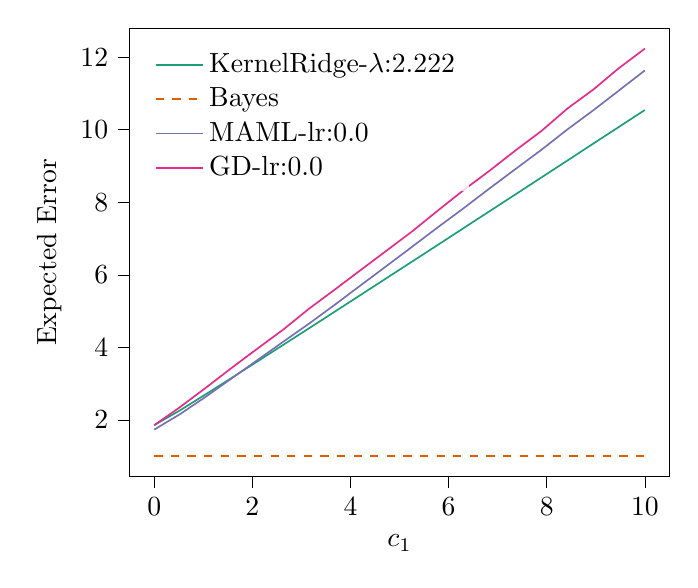 % This file was created with tikzplotlib v0.10.1.
\begin{tikzpicture}

\definecolor{chocolate217952}{RGB}{217,95,2}
\definecolor{darkcyan27158119}{RGB}{27,158,119}
\definecolor{darkgray176}{RGB}{176,176,176}
\definecolor{deeppink23141138}{RGB}{231,41,138}
\definecolor{lightslategray117112179}{RGB}{117,112,179}

\begin{axis}[
legend cell align={left},
legend style={
  fill opacity=0.8,
  draw opacity=1,
  text opacity=1,
  at={(0.03,0.97)},
  anchor=north west,
  draw=none
},
tick align=outside,
tick pos=left,
x grid style={darkgray176},
xlabel={\(\displaystyle c_{1}\)},
xmin=-0.499, xmax=10.5,
xtick style={color=black},
y grid style={darkgray176},
ylabel={Expected Error},
ymin=0.439, ymax=12.798,
ytick style={color=black}
]
\addplot [semithick, darkcyan27158119]
table {%
0.001 1.857
0.527 2.265
1.054 2.71
1.58 3.161
2.106 3.615
2.632 4.072
3.159 4.53
3.685 4.989
4.211 5.45
4.737 5.911
5.264 6.372
5.79 6.834
6.316 7.297
6.842 7.76
7.369 8.223
7.895 8.687
8.421 9.151
8.947 9.616
9.474 10.08
10 10.545
};
\addlegendentry{KernelRidge-$\lambda$:2.222}
\addplot [semithick, chocolate217952, dashed]
table {%
0.001 1.001
0.527 1.001
1.054 1.001
1.58 1.001
2.106 1.001
2.632 1.001
3.159 1.001
3.685 1.001
4.211 1.001
4.737 1.001
5.264 1.001
5.79 1.001
6.316 1.001
6.842 1.001
7.369 1.001
7.895 1.001
8.421 1.001
8.947 1.001
9.474 1.001
10 1.001
};
\addlegendentry{Bayes}
\addplot [semithick, lightslategray117112179]
table {%
0.001 1.734
0.527 2.16
1.054 2.643
1.58 3.146
2.106 3.653
2.632 4.159
3.159 4.658
3.685 5.18
4.211 5.714
4.737 6.246
5.264 6.782
5.79 7.32
6.316 7.846
6.842 8.39
7.369 8.922
7.895 9.45
8.421 10.008
8.947 10.534
9.474 11.084
10 11.635
};
\addlegendentry{MAML-lr:0.0}
\addplot [semithick, deeppink23141138]
table {%
0.001 1.855
0.527 2.354
1.054 2.889
1.58 3.437
2.106 3.969
2.632 4.493
3.159 5.07
3.685 5.598
4.211 6.135
4.737 6.669
5.264 7.205
5.79 7.782
6.316 8.346
6.842 8.878
7.369 9.436
7.895 9.969
8.421 10.584
8.947 11.105
9.474 11.701
10 12.236
};
\addlegendentry{GD-lr:0.0}
\end{axis}

\end{tikzpicture}
